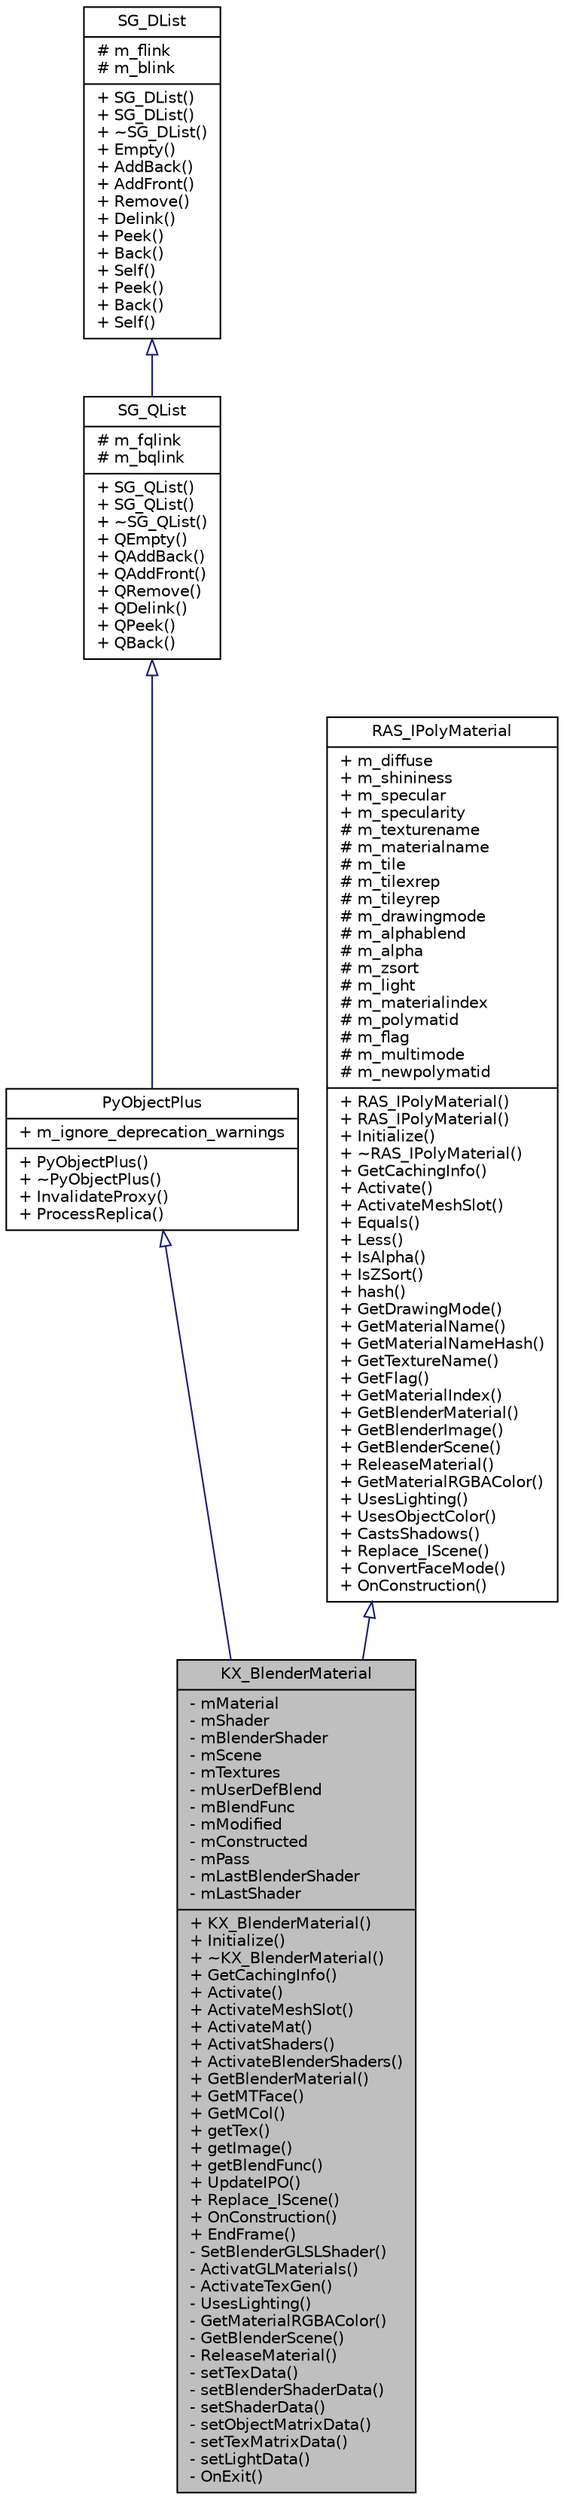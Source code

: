 digraph G
{
  edge [fontname="Helvetica",fontsize="10",labelfontname="Helvetica",labelfontsize="10"];
  node [fontname="Helvetica",fontsize="10",shape=record];
  Node1 [label="{KX_BlenderMaterial\n|- mMaterial\l- mShader\l- mBlenderShader\l- mScene\l- mTextures\l- mUserDefBlend\l- mBlendFunc\l- mModified\l- mConstructed\l- mPass\l- mLastBlenderShader\l- mLastShader\l|+ KX_BlenderMaterial()\l+ Initialize()\l+ ~KX_BlenderMaterial()\l+ GetCachingInfo()\l+ Activate()\l+ ActivateMeshSlot()\l+ ActivateMat()\l+ ActivatShaders()\l+ ActivateBlenderShaders()\l+ GetBlenderMaterial()\l+ GetMTFace()\l+ GetMCol()\l+ getTex()\l+ getImage()\l+ getBlendFunc()\l+ UpdateIPO()\l+ Replace_IScene()\l+ OnConstruction()\l+ EndFrame()\l- SetBlenderGLSLShader()\l- ActivatGLMaterials()\l- ActivateTexGen()\l- UsesLighting()\l- GetMaterialRGBAColor()\l- GetBlenderScene()\l- ReleaseMaterial()\l- setTexData()\l- setBlenderShaderData()\l- setShaderData()\l- setObjectMatrixData()\l- setTexMatrixData()\l- setLightData()\l- OnExit()\l}",height=0.2,width=0.4,color="black", fillcolor="grey75", style="filled" fontcolor="black"];
  Node2 -> Node1 [dir=back,color="midnightblue",fontsize="10",style="solid",arrowtail="empty",fontname="Helvetica"];
  Node2 [label="{PyObjectPlus\n|+ m_ignore_deprecation_warnings\l|+ PyObjectPlus()\l+ ~PyObjectPlus()\l+ InvalidateProxy()\l+ ProcessReplica()\l}",height=0.2,width=0.4,color="black", fillcolor="white", style="filled",URL="$d0/dbc/classPyObjectPlus.html"];
  Node3 -> Node2 [dir=back,color="midnightblue",fontsize="10",style="solid",arrowtail="empty",fontname="Helvetica"];
  Node3 [label="{SG_QList\n|# m_fqlink\l# m_bqlink\l|+ SG_QList()\l+ SG_QList()\l+ ~SG_QList()\l+ QEmpty()\l+ QAddBack()\l+ QAddFront()\l+ QRemove()\l+ QDelink()\l+ QPeek()\l+ QBack()\l}",height=0.2,width=0.4,color="black", fillcolor="white", style="filled",URL="$d6/d05/classSG__QList.html"];
  Node4 -> Node3 [dir=back,color="midnightblue",fontsize="10",style="solid",arrowtail="empty",fontname="Helvetica"];
  Node4 [label="{SG_DList\n|# m_flink\l# m_blink\l|+ SG_DList()\l+ SG_DList()\l+ ~SG_DList()\l+ Empty()\l+ AddBack()\l+ AddFront()\l+ Remove()\l+ Delink()\l+ Peek()\l+ Back()\l+ Self()\l+ Peek()\l+ Back()\l+ Self()\l}",height=0.2,width=0.4,color="black", fillcolor="white", style="filled",URL="$db/d57/classSG__DList.html"];
  Node5 -> Node1 [dir=back,color="midnightblue",fontsize="10",style="solid",arrowtail="empty",fontname="Helvetica"];
  Node5 [label="{RAS_IPolyMaterial\n|+ m_diffuse\l+ m_shininess\l+ m_specular\l+ m_specularity\l# m_texturename\l# m_materialname\l# m_tile\l# m_tilexrep\l# m_tileyrep\l# m_drawingmode\l# m_alphablend\l# m_alpha\l# m_zsort\l# m_light\l# m_materialindex\l# m_polymatid\l# m_flag\l# m_multimode\l# m_newpolymatid\l|+ RAS_IPolyMaterial()\l+ RAS_IPolyMaterial()\l+ Initialize()\l+ ~RAS_IPolyMaterial()\l+ GetCachingInfo()\l+ Activate()\l+ ActivateMeshSlot()\l+ Equals()\l+ Less()\l+ IsAlpha()\l+ IsZSort()\l+ hash()\l+ GetDrawingMode()\l+ GetMaterialName()\l+ GetMaterialNameHash()\l+ GetTextureName()\l+ GetFlag()\l+ GetMaterialIndex()\l+ GetBlenderMaterial()\l+ GetBlenderImage()\l+ GetBlenderScene()\l+ ReleaseMaterial()\l+ GetMaterialRGBAColor()\l+ UsesLighting()\l+ UsesObjectColor()\l+ CastsShadows()\l+ Replace_IScene()\l+ ConvertFaceMode()\l+ OnConstruction()\l}",height=0.2,width=0.4,color="black", fillcolor="white", style="filled",URL="$d1/d00/classRAS__IPolyMaterial.html"];
}
